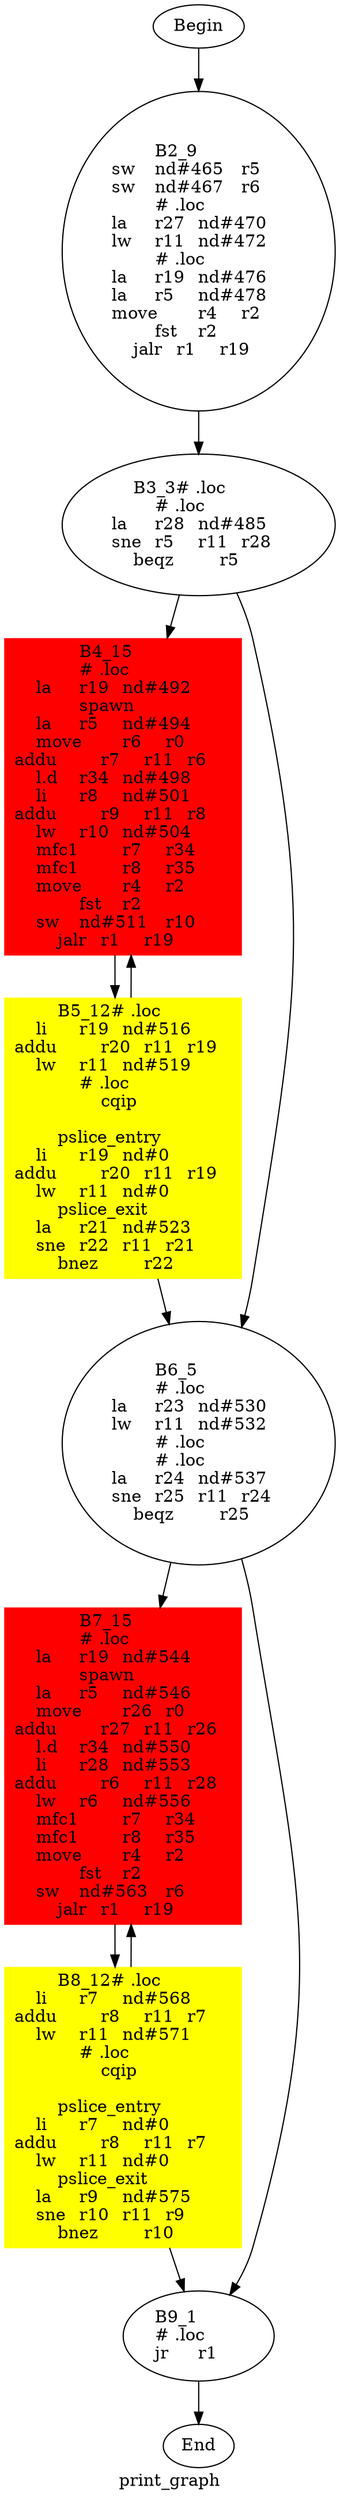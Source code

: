 digraph G{
	label = "print_graph"	style = "dashed";
	color = purple;
	Node0 [label = "Begin"];
	Node0 -> {Node2 }
	Node1 [label = "End"];
	Node1 -> {}
	Node2 [label = "B2_9	\nsw	nd#465	r5	\nsw	nd#467	r6	\n# .loc	\nla	r27	nd#470	\nlw	r11	nd#472	\n# .loc	\nla	r19	nd#476	\nla	r5	nd#478	\nmove	r4	r2	\nfst	r2	\njalr	r1	r19	\n"];
	Node2 -> {Node3 }
	Node3 [label = "B3_3# .loc	\n# .loc	\nla	r28	nd#485	\nsne	r5	r11	r28	\nbeqz	r5	\n"];
	Node3 -> {Node4 Node6 }
	Node4 [label = "B4_15	\n# .loc	\nla	r19	nd#492	\nspawn	\nla	r5	nd#494	\nmove	r6	r0	\naddu	r7	r11	r6	\nl.d	r34	nd#498	\nli	r8	nd#501	\naddu	r9	r11	r8	\nlw	r10	nd#504	\nmfc1	r7	r34	\nmfc1	r8	r35	\nmove	r4	r2	\nfst	r2	\nsw	nd#511	r10	\njalr	r1	r19	\n"];
	Node4 -> {Node5 }
	Node5 [label = "B5_12# .loc	\nli	r19	nd#516	\naddu	r20	r11	r19	\nlw	r11	nd#519	\n# .loc	\ncqip	\n	\npslice_entry	\nli	r19	nd#0	\naddu	r20	r11	r19	\nlw	r11	nd#0	\npslice_exit	\nla	r21	nd#523	\nsne	r22	r11	r21	\nbnez	r22	\n"];
	Node5 -> {Node6 Node4 }
	Node6 [label = "B6_5	\n# .loc	\nla	r23	nd#530	\nlw	r11	nd#532	\n# .loc	\n# .loc	\nla	r24	nd#537	\nsne	r25	r11	r24	\nbeqz	r25	\n"];
	Node6 -> {Node7 Node9 }
	Node7 [label = "B7_15	\n# .loc	\nla	r19	nd#544	\nspawn	\nla	r5	nd#546	\nmove	r26	r0	\naddu	r27	r11	r26	\nl.d	r34	nd#550	\nli	r28	nd#553	\naddu	r6	r11	r28	\nlw	r6	nd#556	\nmfc1	r7	r34	\nmfc1	r8	r35	\nmove	r4	r2	\nfst	r2	\nsw	nd#563	r6	\njalr	r1	r19	\n"];
	Node7 -> {Node8 }
	Node8 [label = "B8_12# .loc	\nli	r7	nd#568	\naddu	r8	r11	r7	\nlw	r11	nd#571	\n# .loc	\ncqip	\n	\npslice_entry	\nli	r7	nd#0	\naddu	r8	r11	r7	\nlw	r11	nd#0	\npslice_exit	\nla	r9	nd#575	\nsne	r10	r11	r9	\nbnez	r10	\n"];
	Node8 -> {Node9 Node7 }
	Node9 [label = "B9_1	\n# .loc	\njr	r1	\n"];
	Node9 -> {Node1 }
	Node4 [shape = box ,style=filled ,color=red];
	Node7 [shape = box ,style=filled ,color=red];
	Node5 [shape = polygon ,style=filled ,color=yellow];
	Node8 [shape = polygon ,style=filled ,color=yellow];
}
